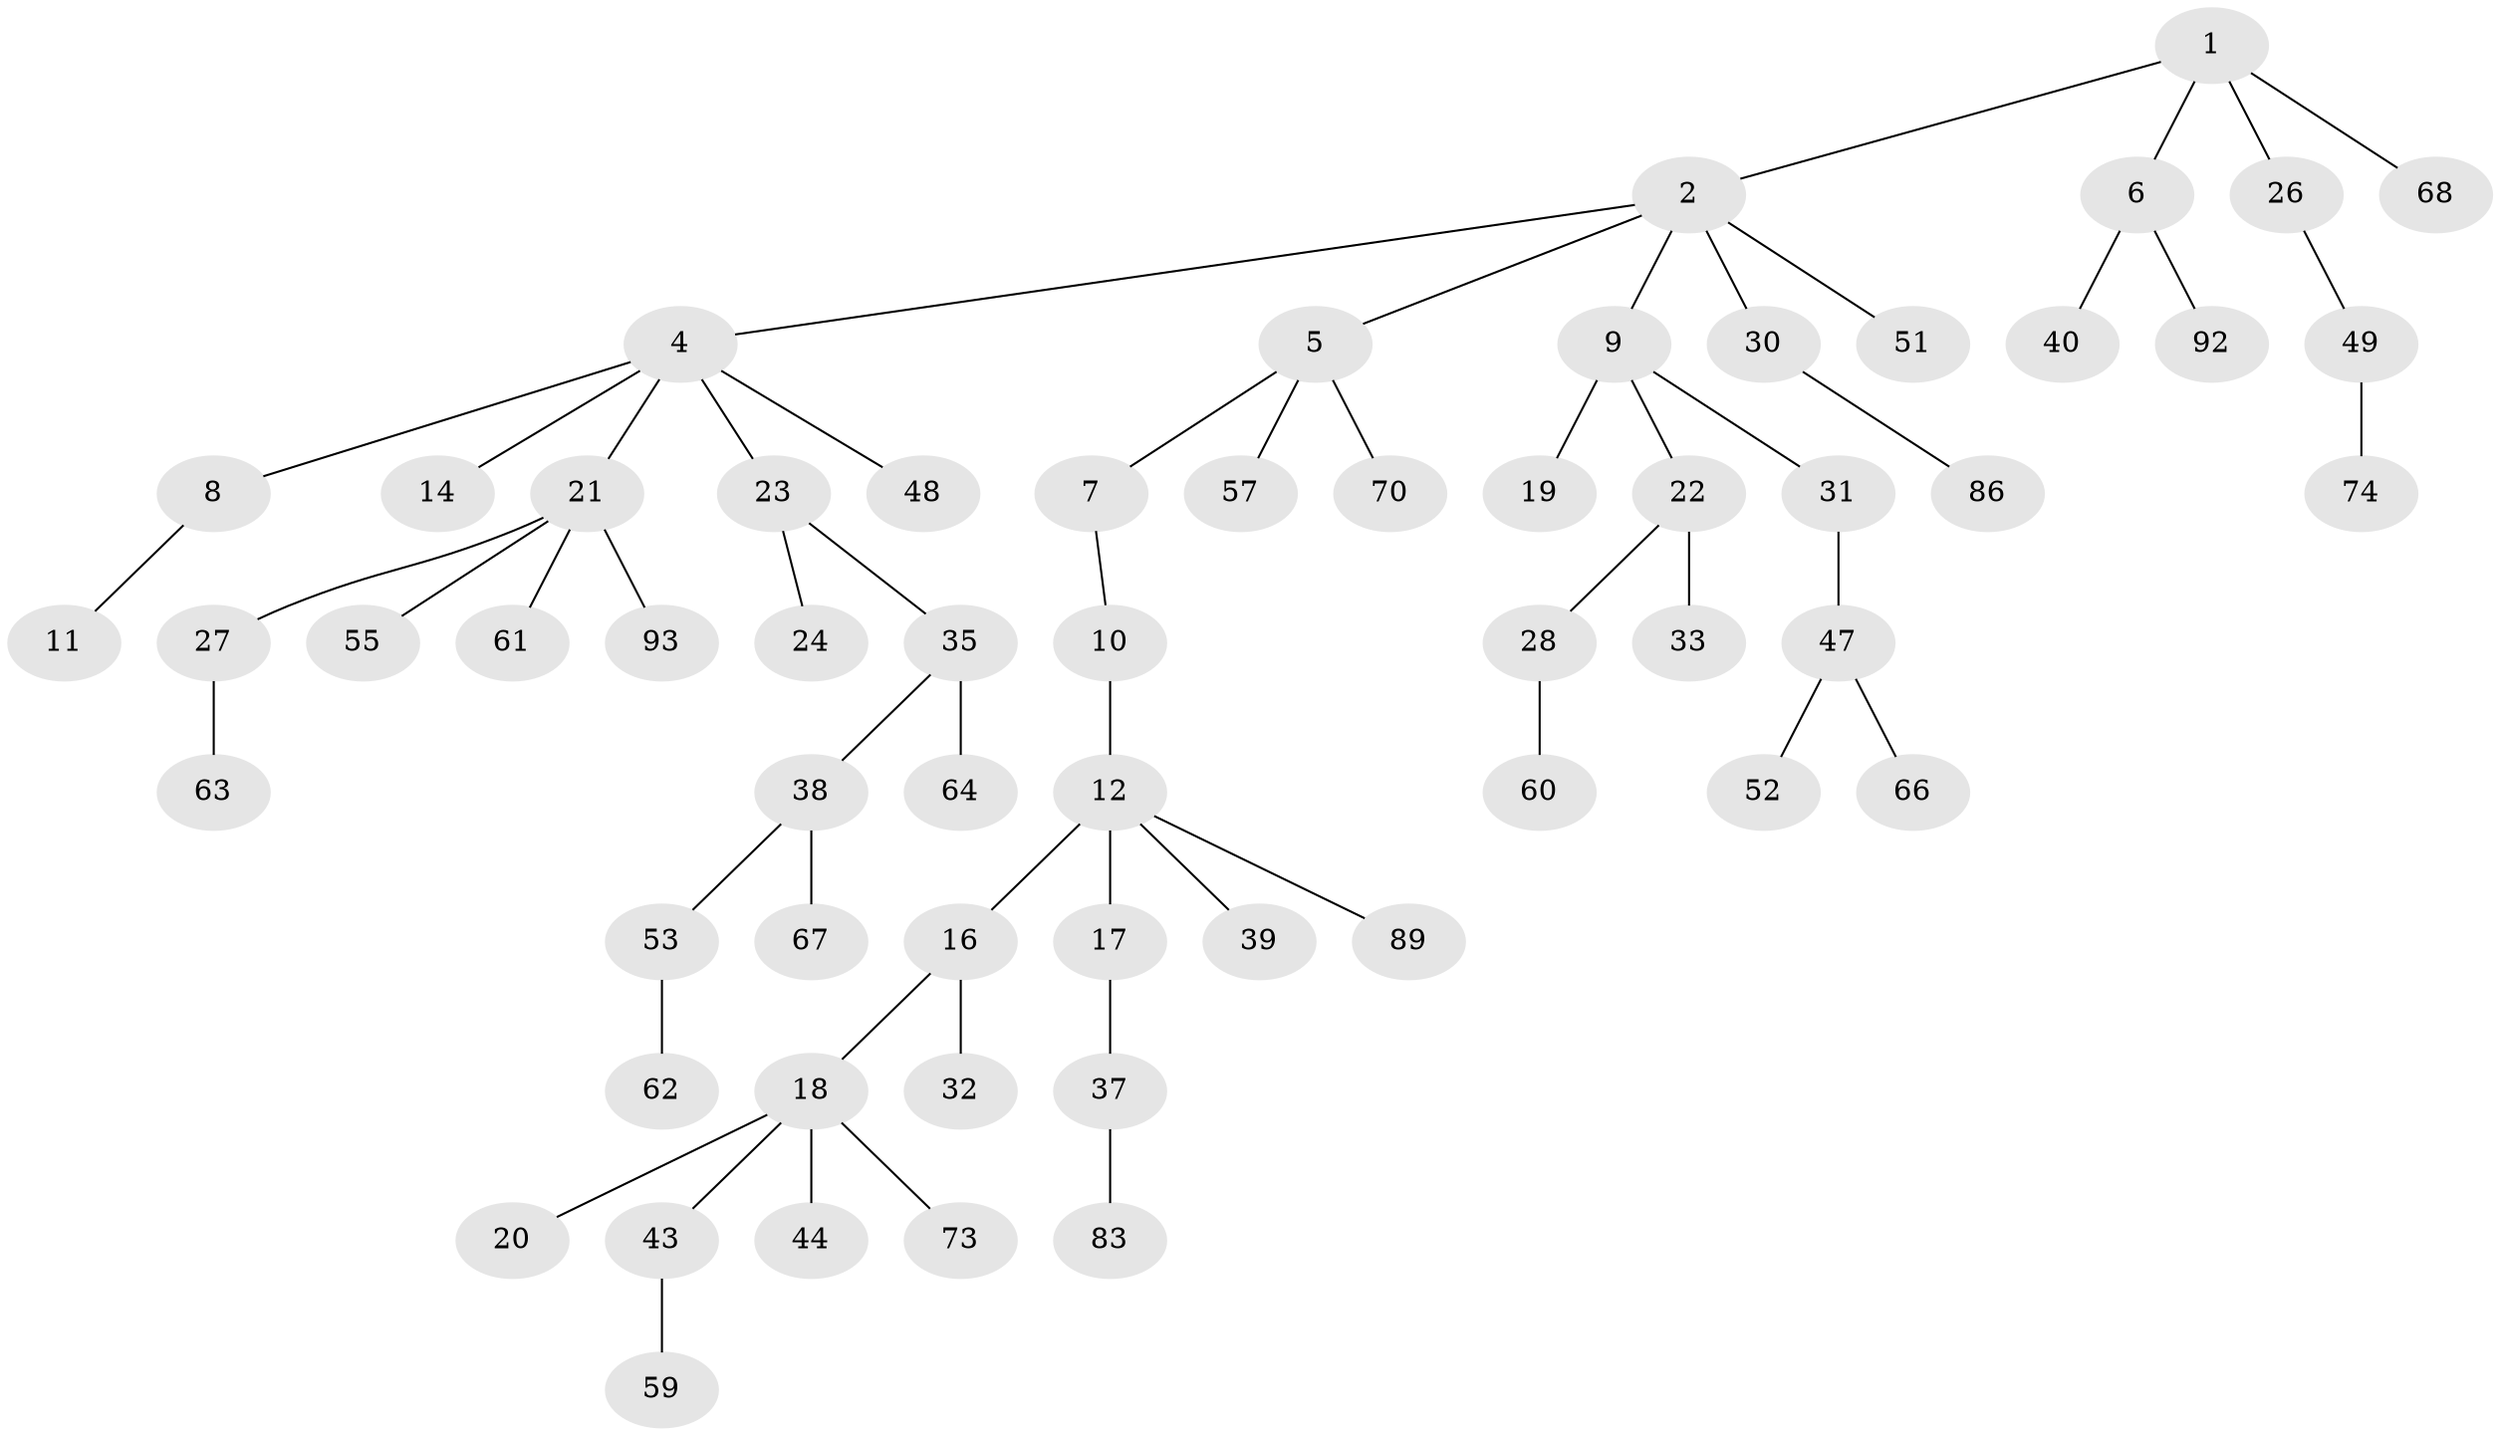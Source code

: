 // original degree distribution, {4: 0.12903225806451613, 6: 0.010752688172043012, 2: 0.23655913978494625, 3: 0.10752688172043011, 1: 0.4946236559139785, 5: 0.021505376344086023}
// Generated by graph-tools (version 1.1) at 2025/42/03/06/25 10:42:05]
// undirected, 60 vertices, 59 edges
graph export_dot {
graph [start="1"]
  node [color=gray90,style=filled];
  1 [super="+41"];
  2 [super="+3"];
  4;
  5 [super="+34"];
  6 [super="+80"];
  7;
  8 [super="+81"];
  9 [super="+13"];
  10 [super="+25"];
  11;
  12 [super="+15"];
  14 [super="+46"];
  16;
  17;
  18 [super="+29"];
  19;
  20 [super="+54"];
  21 [super="+58"];
  22 [super="+72"];
  23 [super="+36"];
  24;
  26 [super="+77"];
  27 [super="+45"];
  28 [super="+75"];
  30 [super="+42"];
  31;
  32 [super="+71"];
  33;
  35 [super="+91"];
  37;
  38 [super="+78"];
  39;
  40;
  43;
  44;
  47 [super="+82"];
  48 [super="+56"];
  49 [super="+50"];
  51;
  52 [super="+88"];
  53 [super="+65"];
  55;
  57;
  59 [super="+85"];
  60;
  61 [super="+69"];
  62;
  63;
  64 [super="+76"];
  66;
  67;
  68;
  70 [super="+90"];
  73;
  74 [super="+79"];
  83 [super="+84"];
  86 [super="+87"];
  89;
  92;
  93;
  1 -- 2;
  1 -- 6;
  1 -- 26;
  1 -- 68;
  2 -- 5;
  2 -- 9;
  2 -- 51;
  2 -- 4;
  2 -- 30;
  4 -- 8;
  4 -- 14;
  4 -- 21;
  4 -- 23;
  4 -- 48;
  5 -- 7;
  5 -- 70;
  5 -- 57;
  6 -- 40;
  6 -- 92;
  7 -- 10;
  8 -- 11;
  9 -- 19;
  9 -- 22;
  9 -- 31;
  10 -- 12;
  12 -- 17;
  12 -- 39;
  12 -- 89;
  12 -- 16;
  16 -- 18;
  16 -- 32;
  17 -- 37;
  18 -- 20;
  18 -- 43;
  18 -- 44;
  18 -- 73;
  21 -- 27;
  21 -- 55;
  21 -- 61;
  21 -- 93;
  22 -- 28;
  22 -- 33;
  23 -- 24;
  23 -- 35;
  26 -- 49;
  27 -- 63;
  28 -- 60;
  30 -- 86;
  31 -- 47;
  35 -- 38;
  35 -- 64;
  37 -- 83;
  38 -- 53;
  38 -- 67;
  43 -- 59;
  47 -- 52;
  47 -- 66;
  49 -- 74;
  53 -- 62;
}
